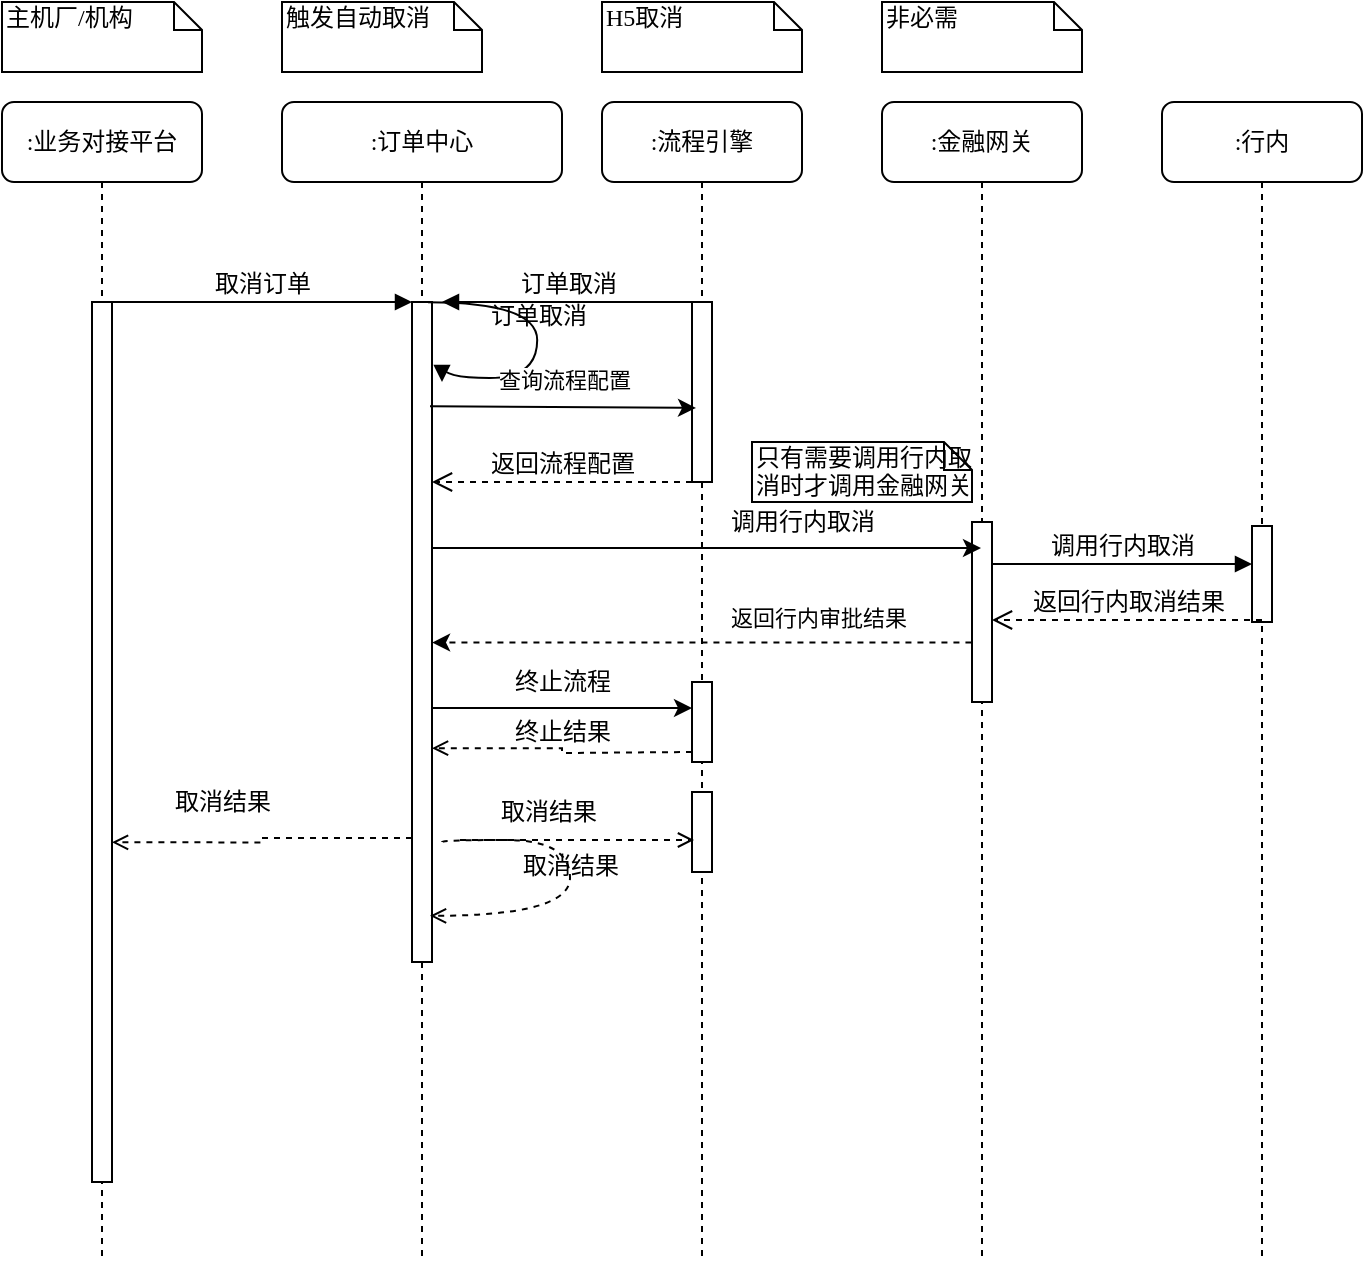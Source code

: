 <mxfile version="20.6.0" type="github">
  <diagram name="Page-1" id="13e1069c-82ec-6db2-03f1-153e76fe0fe0">
    <mxGraphModel dx="1018" dy="576" grid="1" gridSize="10" guides="1" tooltips="1" connect="1" arrows="1" fold="1" page="1" pageScale="1" pageWidth="1100" pageHeight="850" background="none" math="0" shadow="0">
      <root>
        <mxCell id="0" />
        <mxCell id="1" parent="0" />
        <mxCell id="7baba1c4bc27f4b0-2" value=":订单中心" style="shape=umlLifeline;perimeter=lifelinePerimeter;whiteSpace=wrap;html=1;container=1;collapsible=0;recursiveResize=0;outlineConnect=0;rounded=1;shadow=0;comic=0;labelBackgroundColor=none;strokeWidth=1;fontFamily=Verdana;fontSize=12;align=center;" parent="1" vertex="1">
          <mxGeometry x="240" y="80" width="140" height="580" as="geometry" />
        </mxCell>
        <mxCell id="7baba1c4bc27f4b0-10" value="" style="html=1;points=[];perimeter=orthogonalPerimeter;rounded=0;shadow=0;comic=0;labelBackgroundColor=none;strokeWidth=1;fontFamily=Verdana;fontSize=12;align=center;" parent="7baba1c4bc27f4b0-2" vertex="1">
          <mxGeometry x="65" y="100" width="10" height="330" as="geometry" />
        </mxCell>
        <mxCell id="14oXICpjLNiQPCezU5O2-33" value="取消结果" style="text;html=1;align=center;verticalAlign=middle;resizable=0;points=[];autosize=1;strokeColor=none;fillColor=none;" vertex="1" parent="7baba1c4bc27f4b0-2">
          <mxGeometry x="98" y="340" width="70" height="30" as="geometry" />
        </mxCell>
        <mxCell id="7baba1c4bc27f4b0-3" value=":流程引擎" style="shape=umlLifeline;perimeter=lifelinePerimeter;whiteSpace=wrap;html=1;container=1;collapsible=0;recursiveResize=0;outlineConnect=0;rounded=1;shadow=0;comic=0;labelBackgroundColor=none;strokeWidth=1;fontFamily=Verdana;fontSize=12;align=center;" parent="1" vertex="1">
          <mxGeometry x="400" y="80" width="100" height="580" as="geometry" />
        </mxCell>
        <mxCell id="7baba1c4bc27f4b0-13" value="" style="html=1;points=[];perimeter=orthogonalPerimeter;rounded=0;shadow=0;comic=0;labelBackgroundColor=none;strokeWidth=1;fontFamily=Verdana;fontSize=12;align=center;" parent="7baba1c4bc27f4b0-3" vertex="1">
          <mxGeometry x="45" y="100" width="10" height="90" as="geometry" />
        </mxCell>
        <mxCell id="14oXICpjLNiQPCezU5O2-19" value="" style="html=1;points=[];perimeter=orthogonalPerimeter;rounded=0;shadow=0;comic=0;labelBackgroundColor=none;strokeWidth=1;fontFamily=Verdana;fontSize=12;align=center;" vertex="1" parent="7baba1c4bc27f4b0-3">
          <mxGeometry x="45" y="290" width="10" height="40" as="geometry" />
        </mxCell>
        <mxCell id="14oXICpjLNiQPCezU5O2-30" value="" style="html=1;points=[];perimeter=orthogonalPerimeter;rounded=0;shadow=0;comic=0;labelBackgroundColor=none;strokeWidth=1;fontFamily=Verdana;fontSize=12;align=center;" vertex="1" parent="7baba1c4bc27f4b0-3">
          <mxGeometry x="45" y="345" width="10" height="40" as="geometry" />
        </mxCell>
        <mxCell id="7baba1c4bc27f4b0-4" value=":金融网关" style="shape=umlLifeline;perimeter=lifelinePerimeter;whiteSpace=wrap;html=1;container=1;collapsible=0;recursiveResize=0;outlineConnect=0;rounded=1;shadow=0;comic=0;labelBackgroundColor=none;strokeWidth=1;fontFamily=Verdana;fontSize=12;align=center;" parent="1" vertex="1">
          <mxGeometry x="540" y="80" width="100" height="580" as="geometry" />
        </mxCell>
        <mxCell id="14oXICpjLNiQPCezU5O2-14" value="只有需要调用行内取消时才调用金融网关" style="shape=note;whiteSpace=wrap;html=1;size=14;verticalAlign=top;align=left;spacingTop=-6;rounded=0;shadow=0;comic=0;labelBackgroundColor=none;strokeWidth=1;fontFamily=Verdana;fontSize=12" vertex="1" parent="7baba1c4bc27f4b0-4">
          <mxGeometry x="-65" y="170" width="110" height="30" as="geometry" />
        </mxCell>
        <mxCell id="7baba1c4bc27f4b0-5" value=":行内" style="shape=umlLifeline;perimeter=lifelinePerimeter;whiteSpace=wrap;html=1;container=1;collapsible=0;recursiveResize=0;outlineConnect=0;rounded=1;shadow=0;comic=0;labelBackgroundColor=none;strokeWidth=1;fontFamily=Verdana;fontSize=12;align=center;" parent="1" vertex="1">
          <mxGeometry x="680" y="80" width="100" height="580" as="geometry" />
        </mxCell>
        <mxCell id="7baba1c4bc27f4b0-8" value=":业务对接平台" style="shape=umlLifeline;perimeter=lifelinePerimeter;whiteSpace=wrap;html=1;container=1;collapsible=0;recursiveResize=0;outlineConnect=0;rounded=1;shadow=0;comic=0;labelBackgroundColor=none;strokeWidth=1;fontFamily=Verdana;fontSize=12;align=center;" parent="1" vertex="1">
          <mxGeometry x="100" y="80" width="100" height="580" as="geometry" />
        </mxCell>
        <mxCell id="7baba1c4bc27f4b0-9" value="" style="html=1;points=[];perimeter=orthogonalPerimeter;rounded=0;shadow=0;comic=0;labelBackgroundColor=none;strokeWidth=1;fontFamily=Verdana;fontSize=12;align=center;" parent="7baba1c4bc27f4b0-8" vertex="1">
          <mxGeometry x="45" y="100" width="10" height="440" as="geometry" />
        </mxCell>
        <mxCell id="14oXICpjLNiQPCezU5O2-15" value="" style="edgeStyle=orthogonalEdgeStyle;rounded=0;orthogonalLoop=1;jettySize=auto;html=1;entryX=0.536;entryY=0.466;entryDx=0;entryDy=0;entryPerimeter=0;dashed=1;" edge="1" parent="1" target="7baba1c4bc27f4b0-2">
          <mxGeometry relative="1" as="geometry">
            <mxPoint x="585" y="356.02" as="sourcePoint" />
            <mxPoint x="321" y="356.02" as="targetPoint" />
            <Array as="points">
              <mxPoint x="585" y="350" />
            </Array>
          </mxGeometry>
        </mxCell>
        <mxCell id="14oXICpjLNiQPCezU5O2-17" value="返回行内审批结果" style="edgeLabel;html=1;align=center;verticalAlign=middle;resizable=0;points=[];" vertex="1" connectable="0" parent="14oXICpjLNiQPCezU5O2-15">
          <mxGeometry x="-0.295" y="-3" relative="1" as="geometry">
            <mxPoint x="14" y="-10" as="offset" />
          </mxGeometry>
        </mxCell>
        <mxCell id="7baba1c4bc27f4b0-16" value="" style="html=1;points=[];perimeter=orthogonalPerimeter;rounded=0;shadow=0;comic=0;labelBackgroundColor=none;strokeWidth=1;fontFamily=Verdana;fontSize=12;align=center;" parent="1" vertex="1">
          <mxGeometry x="585" y="290" width="10" height="90" as="geometry" />
        </mxCell>
        <mxCell id="7baba1c4bc27f4b0-17" value="订单取消" style="html=1;verticalAlign=bottom;endArrow=block;labelBackgroundColor=none;fontFamily=Verdana;fontSize=12;edgeStyle=elbowEdgeStyle;elbow=vertical;" parent="1" edge="1">
          <mxGeometry relative="1" as="geometry">
            <mxPoint x="445" y="180" as="sourcePoint" />
            <Array as="points">
              <mxPoint x="440" y="180" />
            </Array>
            <mxPoint x="320" y="180" as="targetPoint" />
          </mxGeometry>
        </mxCell>
        <mxCell id="7baba1c4bc27f4b0-19" value="" style="html=1;points=[];perimeter=orthogonalPerimeter;rounded=0;shadow=0;comic=0;labelBackgroundColor=none;strokeWidth=1;fontFamily=Verdana;fontSize=12;align=center;" parent="1" vertex="1">
          <mxGeometry x="725" y="292" width="10" height="48" as="geometry" />
        </mxCell>
        <mxCell id="7baba1c4bc27f4b0-20" value="调用行内取消" style="html=1;verticalAlign=bottom;endArrow=block;entryX=0;entryY=0;labelBackgroundColor=none;fontFamily=Verdana;fontSize=12;edgeStyle=elbowEdgeStyle;elbow=vertical;" parent="1" edge="1">
          <mxGeometry relative="1" as="geometry">
            <mxPoint x="595" y="311" as="sourcePoint" />
            <mxPoint x="725" y="311" as="targetPoint" />
            <Array as="points">
              <mxPoint x="650" y="311" />
            </Array>
          </mxGeometry>
        </mxCell>
        <mxCell id="7baba1c4bc27f4b0-21" value="返回行内取消结果" style="html=1;verticalAlign=bottom;endArrow=open;dashed=1;endSize=8;labelBackgroundColor=none;fontFamily=Verdana;fontSize=12;edgeStyle=elbowEdgeStyle;elbow=vertical;" parent="1" edge="1">
          <mxGeometry relative="1" as="geometry">
            <mxPoint x="595" y="339" as="targetPoint" />
            <Array as="points">
              <mxPoint x="670" y="339" />
              <mxPoint x="700" y="339" />
            </Array>
            <mxPoint x="730" y="339" as="sourcePoint" />
          </mxGeometry>
        </mxCell>
        <mxCell id="7baba1c4bc27f4b0-11" value="取消订单" style="html=1;verticalAlign=bottom;endArrow=block;entryX=0;entryY=0;labelBackgroundColor=none;fontFamily=Verdana;fontSize=12;edgeStyle=elbowEdgeStyle;elbow=vertical;" parent="1" source="7baba1c4bc27f4b0-9" target="7baba1c4bc27f4b0-10" edge="1">
          <mxGeometry relative="1" as="geometry">
            <mxPoint x="220" y="190" as="sourcePoint" />
          </mxGeometry>
        </mxCell>
        <mxCell id="7baba1c4bc27f4b0-40" value="主机厂/机构" style="shape=note;whiteSpace=wrap;html=1;size=14;verticalAlign=top;align=left;spacingTop=-6;rounded=0;shadow=0;comic=0;labelBackgroundColor=none;strokeWidth=1;fontFamily=Verdana;fontSize=12" parent="1" vertex="1">
          <mxGeometry x="100" y="30" width="100" height="35" as="geometry" />
        </mxCell>
        <mxCell id="7baba1c4bc27f4b0-41" value="触发自动取消" style="shape=note;whiteSpace=wrap;html=1;size=14;verticalAlign=top;align=left;spacingTop=-6;rounded=0;shadow=0;comic=0;labelBackgroundColor=none;strokeWidth=1;fontFamily=Verdana;fontSize=12" parent="1" vertex="1">
          <mxGeometry x="240" y="30" width="100" height="35" as="geometry" />
        </mxCell>
        <mxCell id="7baba1c4bc27f4b0-42" value="H5取消" style="shape=note;whiteSpace=wrap;html=1;size=14;verticalAlign=top;align=left;spacingTop=-6;rounded=0;shadow=0;comic=0;labelBackgroundColor=none;strokeWidth=1;fontFamily=Verdana;fontSize=12" parent="1" vertex="1">
          <mxGeometry x="400" y="30" width="100" height="35" as="geometry" />
        </mxCell>
        <mxCell id="7baba1c4bc27f4b0-43" value="非必需" style="shape=note;whiteSpace=wrap;html=1;size=14;verticalAlign=top;align=left;spacingTop=-6;rounded=0;shadow=0;comic=0;labelBackgroundColor=none;strokeWidth=1;fontFamily=Verdana;fontSize=12" parent="1" vertex="1">
          <mxGeometry x="540" y="30" width="100" height="35" as="geometry" />
        </mxCell>
        <mxCell id="14oXICpjLNiQPCezU5O2-1" value="订单取消" style="html=1;verticalAlign=bottom;endArrow=block;labelBackgroundColor=none;fontFamily=Verdana;fontSize=12;elbow=vertical;edgeStyle=orthogonalEdgeStyle;curved=1;exitX=1.038;exitY=0.345;exitPerimeter=0;" edge="1" parent="1">
          <mxGeometry relative="1" as="geometry">
            <mxPoint x="313.0" y="180.08" as="sourcePoint" />
            <mxPoint x="320" y="220" as="targetPoint" />
            <Array as="points">
              <mxPoint x="367.62" y="179.98" />
              <mxPoint x="367.62" y="217.98" />
            </Array>
          </mxGeometry>
        </mxCell>
        <mxCell id="14oXICpjLNiQPCezU5O2-4" value="" style="endArrow=classic;html=1;rounded=0;entryX=0.2;entryY=0.268;entryDx=0;entryDy=0;entryPerimeter=0;exitX=0.9;exitY=0.158;exitDx=0;exitDy=0;exitPerimeter=0;" edge="1" parent="1" source="7baba1c4bc27f4b0-10">
          <mxGeometry relative="1" as="geometry">
            <mxPoint x="320" y="233" as="sourcePoint" />
            <mxPoint x="447" y="232.96" as="targetPoint" />
          </mxGeometry>
        </mxCell>
        <mxCell id="14oXICpjLNiQPCezU5O2-5" value="查询流程配置" style="edgeLabel;resizable=0;html=1;align=center;verticalAlign=middle;" connectable="0" vertex="1" parent="14oXICpjLNiQPCezU5O2-4">
          <mxGeometry relative="1" as="geometry">
            <mxPoint y="-14" as="offset" />
          </mxGeometry>
        </mxCell>
        <mxCell id="14oXICpjLNiQPCezU5O2-6" value="返回流程配置" style="html=1;verticalAlign=bottom;endArrow=open;dashed=1;endSize=8;labelBackgroundColor=none;fontFamily=Verdana;fontSize=12;edgeStyle=elbowEdgeStyle;elbow=vertical;entryX=1;entryY=0.273;entryDx=0;entryDy=0;entryPerimeter=0;" edge="1" parent="1" target="7baba1c4bc27f4b0-10">
          <mxGeometry relative="1" as="geometry">
            <mxPoint x="330" y="270" as="targetPoint" />
            <Array as="points">
              <mxPoint x="390" y="270" />
              <mxPoint x="420" y="270" />
            </Array>
            <mxPoint x="445" y="270" as="sourcePoint" />
          </mxGeometry>
        </mxCell>
        <mxCell id="14oXICpjLNiQPCezU5O2-8" value="" style="edgeStyle=orthogonalEdgeStyle;rounded=0;orthogonalLoop=1;jettySize=auto;html=1;exitX=1;exitY=0.376;exitDx=0;exitDy=0;exitPerimeter=0;" edge="1" parent="1" source="7baba1c4bc27f4b0-10">
          <mxGeometry relative="1" as="geometry">
            <mxPoint x="330" y="303" as="sourcePoint" />
            <mxPoint x="589.5" y="303" as="targetPoint" />
            <Array as="points">
              <mxPoint x="315" y="303" />
            </Array>
          </mxGeometry>
        </mxCell>
        <mxCell id="14oXICpjLNiQPCezU5O2-13" value="调用行内取消" style="text;html=1;align=center;verticalAlign=middle;resizable=0;points=[];autosize=1;strokeColor=none;fillColor=none;" vertex="1" parent="1">
          <mxGeometry x="450" y="275" width="100" height="30" as="geometry" />
        </mxCell>
        <mxCell id="14oXICpjLNiQPCezU5O2-20" value="" style="edgeStyle=orthogonalEdgeStyle;rounded=0;orthogonalLoop=1;jettySize=auto;html=1;exitX=1;exitY=0.612;exitDx=0;exitDy=0;exitPerimeter=0;" edge="1" parent="1" source="7baba1c4bc27f4b0-10">
          <mxGeometry relative="1" as="geometry">
            <mxPoint x="330" y="383" as="sourcePoint" />
            <mxPoint x="445" y="383" as="targetPoint" />
            <Array as="points">
              <mxPoint x="315" y="383" />
            </Array>
          </mxGeometry>
        </mxCell>
        <mxCell id="14oXICpjLNiQPCezU5O2-22" value="终止流程" style="text;html=1;align=center;verticalAlign=middle;resizable=0;points=[];autosize=1;strokeColor=none;fillColor=none;" vertex="1" parent="1">
          <mxGeometry x="345" y="355" width="70" height="30" as="geometry" />
        </mxCell>
        <mxCell id="14oXICpjLNiQPCezU5O2-23" value="" style="edgeStyle=orthogonalEdgeStyle;rounded=0;orthogonalLoop=1;jettySize=auto;html=1;entryX=1;entryY=0.676;entryDx=0;entryDy=0;entryPerimeter=0;dashed=1;endArrow=open;endFill=0;" edge="1" parent="1" target="7baba1c4bc27f4b0-10">
          <mxGeometry relative="1" as="geometry">
            <mxPoint x="445" y="405" as="sourcePoint" />
            <mxPoint x="329" y="405" as="targetPoint" />
          </mxGeometry>
        </mxCell>
        <mxCell id="14oXICpjLNiQPCezU5O2-24" value="终止结果" style="text;html=1;align=center;verticalAlign=middle;resizable=0;points=[];autosize=1;strokeColor=none;fillColor=none;" vertex="1" parent="1">
          <mxGeometry x="345" y="380" width="70" height="30" as="geometry" />
        </mxCell>
        <mxCell id="14oXICpjLNiQPCezU5O2-27" value="取消结果" style="text;html=1;align=center;verticalAlign=middle;resizable=0;points=[];autosize=1;strokeColor=none;fillColor=none;" vertex="1" parent="1">
          <mxGeometry x="175" y="415" width="70" height="30" as="geometry" />
        </mxCell>
        <mxCell id="14oXICpjLNiQPCezU5O2-32" value="" style="rounded=0;orthogonalLoop=1;jettySize=auto;html=1;dashed=1;endArrow=open;endFill=0;" edge="1" parent="1">
          <mxGeometry relative="1" as="geometry">
            <mxPoint x="329" y="449" as="sourcePoint" />
            <mxPoint x="446" y="449" as="targetPoint" />
          </mxGeometry>
        </mxCell>
        <mxCell id="14oXICpjLNiQPCezU5O2-34" value="取消结果" style="html=1;verticalAlign=bottom;endArrow=open;labelBackgroundColor=none;fontFamily=Verdana;fontSize=12;elbow=vertical;edgeStyle=orthogonalEdgeStyle;curved=1;entryX=0.9;entryY=0.93;entryDx=0;entryDy=0;entryPerimeter=0;dashed=1;endFill=0;" edge="1" parent="1" target="7baba1c4bc27f4b0-10">
          <mxGeometry relative="1" as="geometry">
            <mxPoint x="320" y="450" as="sourcePoint" />
            <mxPoint x="346" y="487" as="targetPoint" />
            <Array as="points">
              <mxPoint x="384" y="449" />
              <mxPoint x="384" y="487" />
            </Array>
          </mxGeometry>
        </mxCell>
        <mxCell id="14oXICpjLNiQPCezU5O2-26" value="" style="edgeStyle=orthogonalEdgeStyle;rounded=0;orthogonalLoop=1;jettySize=auto;html=1;dashed=1;entryX=1;entryY=0.614;entryDx=0;entryDy=0;entryPerimeter=0;endArrow=open;endFill=0;exitX=0;exitY=0.812;exitDx=0;exitDy=0;exitPerimeter=0;" edge="1" parent="1" source="7baba1c4bc27f4b0-10" target="7baba1c4bc27f4b0-9">
          <mxGeometry relative="1" as="geometry">
            <mxPoint x="290" y="450" as="sourcePoint" />
            <mxPoint x="149.5" y="495" as="targetPoint" />
            <Array as="points" />
          </mxGeometry>
        </mxCell>
      </root>
    </mxGraphModel>
  </diagram>
</mxfile>
